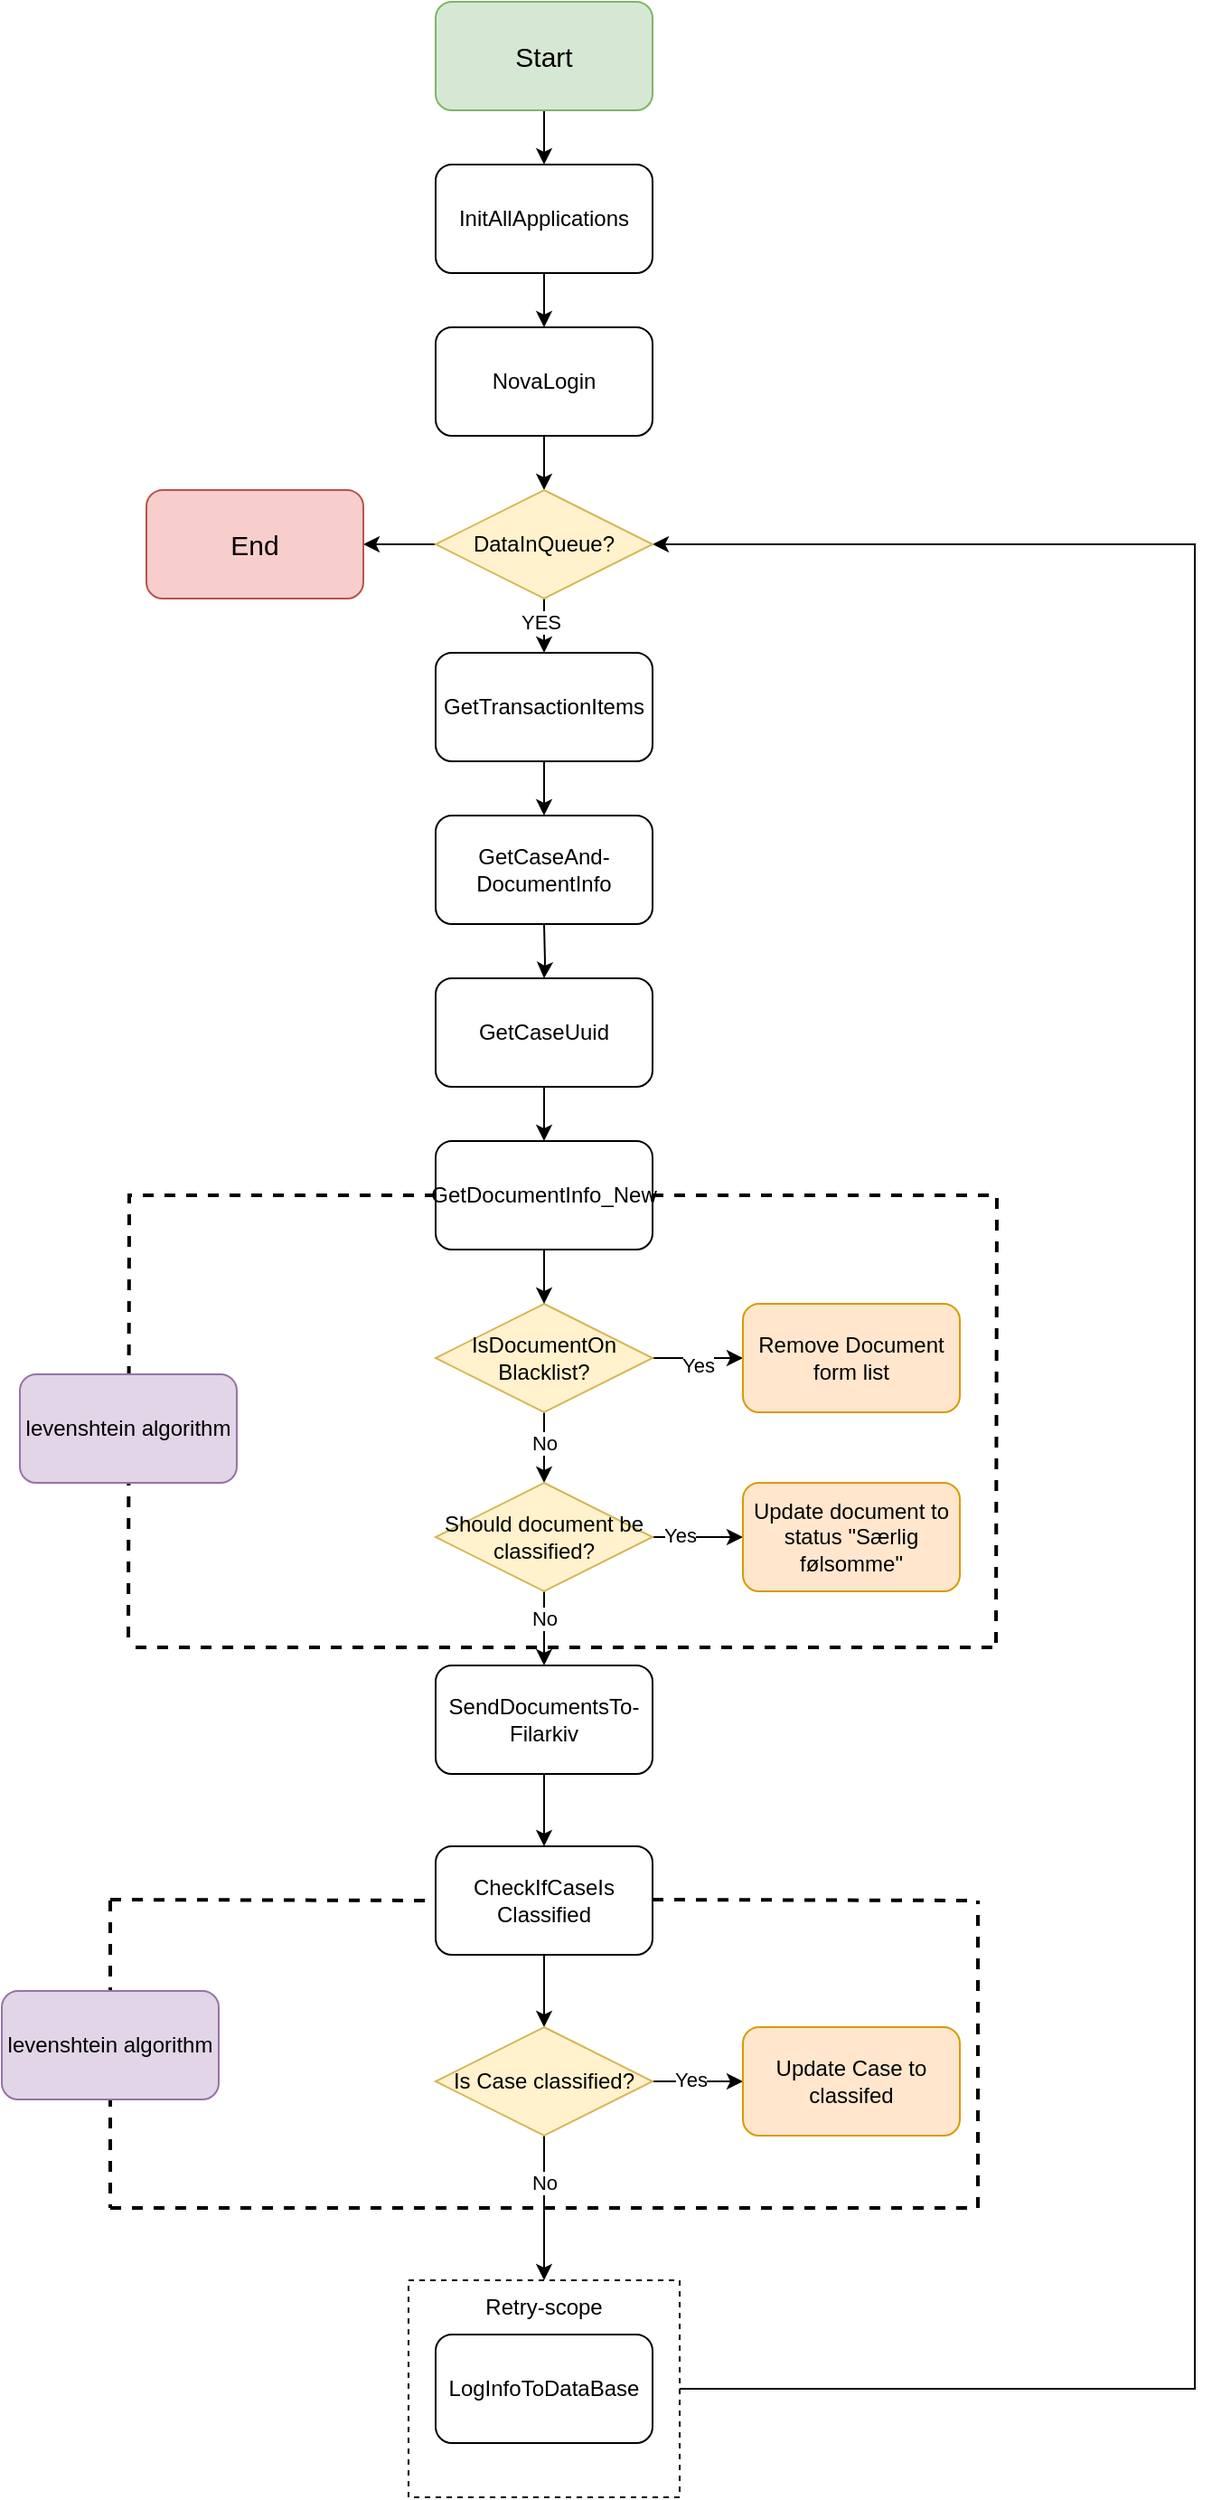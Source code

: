 <mxfile version="24.4.15" type="device">
  <diagram name="Side-1" id="EmNSNZuSTvsAi7yGus28">
    <mxGraphModel dx="1386" dy="879" grid="1" gridSize="10" guides="1" tooltips="1" connect="1" arrows="1" fold="1" page="1" pageScale="1" pageWidth="827" pageHeight="1169" math="0" shadow="0">
      <root>
        <mxCell id="0" />
        <mxCell id="1" parent="0" />
        <mxCell id="oCF1eo-7Pd1A6ewJWuHW-16" style="edgeStyle=orthogonalEdgeStyle;rounded=0;orthogonalLoop=1;jettySize=auto;html=1;entryX=1;entryY=0.5;entryDx=0;entryDy=0;" edge="1" parent="1" source="oCF1eo-7Pd1A6ewJWuHW-1" target="ILVo8w2cHF-E_sm-6Jmi-12">
          <mxGeometry relative="1" as="geometry">
            <Array as="points">
              <mxPoint x="760" y="1400" />
              <mxPoint x="760" y="380" />
            </Array>
          </mxGeometry>
        </mxCell>
        <mxCell id="oCF1eo-7Pd1A6ewJWuHW-1" value="" style="rounded=0;whiteSpace=wrap;html=1;dashed=1;" vertex="1" parent="1">
          <mxGeometry x="325" y="1340" width="150" height="120" as="geometry" />
        </mxCell>
        <mxCell id="ILVo8w2cHF-E_sm-6Jmi-4" value="" style="edgeStyle=orthogonalEdgeStyle;rounded=0;orthogonalLoop=1;jettySize=auto;html=1;" parent="1" source="ILVo8w2cHF-E_sm-6Jmi-1" target="ILVo8w2cHF-E_sm-6Jmi-2" edge="1">
          <mxGeometry relative="1" as="geometry" />
        </mxCell>
        <mxCell id="ILVo8w2cHF-E_sm-6Jmi-1" value="&lt;font style=&quot;font-size: 15px;&quot;&gt;Start&lt;/font&gt;" style="rounded=1;whiteSpace=wrap;html=1;fillColor=#d5e8d4;strokeColor=#82b366;" parent="1" vertex="1">
          <mxGeometry x="340" y="80" width="120" height="60" as="geometry" />
        </mxCell>
        <mxCell id="ILVo8w2cHF-E_sm-6Jmi-5" value="" style="edgeStyle=orthogonalEdgeStyle;rounded=0;orthogonalLoop=1;jettySize=auto;html=1;" parent="1" source="ILVo8w2cHF-E_sm-6Jmi-2" target="ILVo8w2cHF-E_sm-6Jmi-3" edge="1">
          <mxGeometry relative="1" as="geometry" />
        </mxCell>
        <mxCell id="ILVo8w2cHF-E_sm-6Jmi-2" value="InitAllApplications" style="rounded=1;whiteSpace=wrap;html=1;" parent="1" vertex="1">
          <mxGeometry x="340" y="170" width="120" height="60" as="geometry" />
        </mxCell>
        <mxCell id="ILVo8w2cHF-E_sm-6Jmi-9" value="" style="edgeStyle=orthogonalEdgeStyle;rounded=0;orthogonalLoop=1;jettySize=auto;html=1;" parent="1" source="ILVo8w2cHF-E_sm-6Jmi-3" edge="1">
          <mxGeometry relative="1" as="geometry">
            <mxPoint x="400" y="350" as="targetPoint" />
          </mxGeometry>
        </mxCell>
        <mxCell id="ILVo8w2cHF-E_sm-6Jmi-3" value="NovaLogin" style="rounded=1;whiteSpace=wrap;html=1;" parent="1" vertex="1">
          <mxGeometry x="340" y="260" width="120" height="60" as="geometry" />
        </mxCell>
        <mxCell id="tiw_ZWmf1H6Ed3Wsa5TR-1" value="" style="edgeStyle=orthogonalEdgeStyle;rounded=0;orthogonalLoop=1;jettySize=auto;html=1;" parent="1" source="ILVo8w2cHF-E_sm-6Jmi-12" target="ILVo8w2cHF-E_sm-6Jmi-26" edge="1">
          <mxGeometry relative="1" as="geometry" />
        </mxCell>
        <mxCell id="tiw_ZWmf1H6Ed3Wsa5TR-3" value="YES" style="edgeLabel;html=1;align=center;verticalAlign=middle;resizable=0;points=[];" parent="tiw_ZWmf1H6Ed3Wsa5TR-1" vertex="1" connectable="0">
          <mxGeometry x="0.32" y="-2" relative="1" as="geometry">
            <mxPoint as="offset" />
          </mxGeometry>
        </mxCell>
        <mxCell id="tiw_ZWmf1H6Ed3Wsa5TR-57" value="" style="edgeStyle=orthogonalEdgeStyle;rounded=0;orthogonalLoop=1;jettySize=auto;html=1;" parent="1" source="ILVo8w2cHF-E_sm-6Jmi-12" target="tiw_ZWmf1H6Ed3Wsa5TR-56" edge="1">
          <mxGeometry relative="1" as="geometry" />
        </mxCell>
        <mxCell id="ILVo8w2cHF-E_sm-6Jmi-12" value="DataInQueue?" style="rhombus;whiteSpace=wrap;html=1;fillColor=#fff2cc;strokeColor=#d6b656;" parent="1" vertex="1">
          <mxGeometry x="340" y="350" width="120" height="60" as="geometry" />
        </mxCell>
        <mxCell id="oCF1eo-7Pd1A6ewJWuHW-4" value="" style="edgeStyle=orthogonalEdgeStyle;rounded=0;orthogonalLoop=1;jettySize=auto;html=1;" edge="1" parent="1" source="ILVo8w2cHF-E_sm-6Jmi-26" target="tiw_ZWmf1H6Ed3Wsa5TR-8">
          <mxGeometry relative="1" as="geometry" />
        </mxCell>
        <mxCell id="ILVo8w2cHF-E_sm-6Jmi-26" value="GetTransactionItems" style="rounded=1;whiteSpace=wrap;html=1;" parent="1" vertex="1">
          <mxGeometry x="340" y="440" width="120" height="60" as="geometry" />
        </mxCell>
        <mxCell id="tiw_ZWmf1H6Ed3Wsa5TR-12" value="" style="edgeStyle=orthogonalEdgeStyle;rounded=0;orthogonalLoop=1;jettySize=auto;html=1;" parent="1" target="tiw_ZWmf1H6Ed3Wsa5TR-11" edge="1">
          <mxGeometry relative="1" as="geometry">
            <mxPoint x="400" y="590" as="sourcePoint" />
          </mxGeometry>
        </mxCell>
        <mxCell id="tiw_ZWmf1H6Ed3Wsa5TR-18" value="" style="edgeStyle=orthogonalEdgeStyle;rounded=0;orthogonalLoop=1;jettySize=auto;html=1;" parent="1" source="ILVo8w2cHF-E_sm-6Jmi-37" target="tiw_ZWmf1H6Ed3Wsa5TR-17" edge="1">
          <mxGeometry relative="1" as="geometry" />
        </mxCell>
        <mxCell id="tiw_ZWmf1H6Ed3Wsa5TR-20" value="Yes" style="edgeLabel;html=1;align=center;verticalAlign=middle;resizable=0;points=[];" parent="tiw_ZWmf1H6Ed3Wsa5TR-18" vertex="1" connectable="0">
          <mxGeometry y="-4" relative="1" as="geometry">
            <mxPoint as="offset" />
          </mxGeometry>
        </mxCell>
        <mxCell id="9xVxmHGgAqTydOeY11Fq-2" value="" style="edgeStyle=orthogonalEdgeStyle;rounded=0;orthogonalLoop=1;jettySize=auto;html=1;" parent="1" source="ILVo8w2cHF-E_sm-6Jmi-37" target="9xVxmHGgAqTydOeY11Fq-1" edge="1">
          <mxGeometry relative="1" as="geometry" />
        </mxCell>
        <mxCell id="9xVxmHGgAqTydOeY11Fq-8" value="No" style="edgeLabel;html=1;align=center;verticalAlign=middle;resizable=0;points=[];" parent="9xVxmHGgAqTydOeY11Fq-2" vertex="1" connectable="0">
          <mxGeometry x="-0.171" relative="1" as="geometry">
            <mxPoint as="offset" />
          </mxGeometry>
        </mxCell>
        <mxCell id="ILVo8w2cHF-E_sm-6Jmi-37" value="IsDocumentOn&lt;br&gt;Blacklist?" style="rhombus;whiteSpace=wrap;html=1;fillColor=#fff2cc;strokeColor=#d6b656;" parent="1" vertex="1">
          <mxGeometry x="340" y="800" width="120" height="60" as="geometry" />
        </mxCell>
        <mxCell id="ILVo8w2cHF-E_sm-6Jmi-41" value="LogInfoToDataBase" style="rounded=1;whiteSpace=wrap;html=1;" parent="1" vertex="1">
          <mxGeometry x="340" y="1370" width="120" height="60" as="geometry" />
        </mxCell>
        <mxCell id="tiw_ZWmf1H6Ed3Wsa5TR-8" value="GetCaseAnd-&lt;br&gt;DocumentInfo" style="rounded=1;whiteSpace=wrap;html=1;" parent="1" vertex="1">
          <mxGeometry x="340" y="530" width="120" height="60" as="geometry" />
        </mxCell>
        <mxCell id="tiw_ZWmf1H6Ed3Wsa5TR-14" value="" style="edgeStyle=orthogonalEdgeStyle;rounded=0;orthogonalLoop=1;jettySize=auto;html=1;" parent="1" source="tiw_ZWmf1H6Ed3Wsa5TR-11" target="tiw_ZWmf1H6Ed3Wsa5TR-13" edge="1">
          <mxGeometry relative="1" as="geometry" />
        </mxCell>
        <mxCell id="tiw_ZWmf1H6Ed3Wsa5TR-11" value="GetCaseUuid" style="rounded=1;whiteSpace=wrap;html=1;" parent="1" vertex="1">
          <mxGeometry x="340" y="620" width="120" height="60" as="geometry" />
        </mxCell>
        <mxCell id="tiw_ZWmf1H6Ed3Wsa5TR-16" value="" style="edgeStyle=orthogonalEdgeStyle;rounded=0;orthogonalLoop=1;jettySize=auto;html=1;" parent="1" source="tiw_ZWmf1H6Ed3Wsa5TR-13" target="ILVo8w2cHF-E_sm-6Jmi-37" edge="1">
          <mxGeometry relative="1" as="geometry" />
        </mxCell>
        <mxCell id="9xVxmHGgAqTydOeY11Fq-12" style="edgeStyle=orthogonalEdgeStyle;rounded=0;orthogonalLoop=1;jettySize=auto;html=1;endArrow=none;endFill=0;dashed=1;strokeWidth=2;" parent="1" source="tiw_ZWmf1H6Ed3Wsa5TR-13" edge="1">
          <mxGeometry relative="1" as="geometry">
            <mxPoint x="650" y="990" as="targetPoint" />
          </mxGeometry>
        </mxCell>
        <mxCell id="9xVxmHGgAqTydOeY11Fq-13" style="edgeStyle=orthogonalEdgeStyle;rounded=0;orthogonalLoop=1;jettySize=auto;html=1;endArrow=none;endFill=0;dashed=1;strokeWidth=2;" parent="1" source="tiw_ZWmf1H6Ed3Wsa5TR-13" edge="1">
          <mxGeometry relative="1" as="geometry">
            <mxPoint x="170" y="990" as="targetPoint" />
          </mxGeometry>
        </mxCell>
        <mxCell id="tiw_ZWmf1H6Ed3Wsa5TR-13" value="GetDocumentInfo_New" style="rounded=1;whiteSpace=wrap;html=1;" parent="1" vertex="1">
          <mxGeometry x="340" y="710" width="120" height="60" as="geometry" />
        </mxCell>
        <mxCell id="tiw_ZWmf1H6Ed3Wsa5TR-17" value="Remove Document&lt;br&gt;form list" style="rounded=1;whiteSpace=wrap;html=1;fillColor=#ffe6cc;strokeColor=#d79b00;" parent="1" vertex="1">
          <mxGeometry x="510" y="800" width="120" height="60" as="geometry" />
        </mxCell>
        <mxCell id="9xVxmHGgAqTydOeY11Fq-18" value="" style="edgeStyle=orthogonalEdgeStyle;rounded=0;orthogonalLoop=1;jettySize=auto;html=1;" parent="1" source="tiw_ZWmf1H6Ed3Wsa5TR-31" target="9xVxmHGgAqTydOeY11Fq-17" edge="1">
          <mxGeometry relative="1" as="geometry" />
        </mxCell>
        <mxCell id="tiw_ZWmf1H6Ed3Wsa5TR-31" value="SendDocumentsTo-&lt;br&gt;Filarkiv" style="rounded=1;whiteSpace=wrap;html=1;" parent="1" vertex="1">
          <mxGeometry x="340" y="1000" width="120" height="60" as="geometry" />
        </mxCell>
        <mxCell id="tiw_ZWmf1H6Ed3Wsa5TR-56" value="&lt;font style=&quot;font-size: 15px;&quot;&gt;End&lt;/font&gt;" style="rounded=1;whiteSpace=wrap;html=1;fillColor=#f8cecc;strokeColor=#b85450;" parent="1" vertex="1">
          <mxGeometry x="180" y="350" width="120" height="60" as="geometry" />
        </mxCell>
        <mxCell id="9xVxmHGgAqTydOeY11Fq-3" value="" style="edgeStyle=orthogonalEdgeStyle;rounded=0;orthogonalLoop=1;jettySize=auto;html=1;" parent="1" source="9xVxmHGgAqTydOeY11Fq-1" edge="1">
          <mxGeometry relative="1" as="geometry">
            <mxPoint x="400" y="1000" as="targetPoint" />
          </mxGeometry>
        </mxCell>
        <mxCell id="9xVxmHGgAqTydOeY11Fq-7" value="No" style="edgeLabel;html=1;align=center;verticalAlign=middle;resizable=0;points=[];" parent="9xVxmHGgAqTydOeY11Fq-3" vertex="1" connectable="0">
          <mxGeometry x="-0.268" relative="1" as="geometry">
            <mxPoint as="offset" />
          </mxGeometry>
        </mxCell>
        <mxCell id="9xVxmHGgAqTydOeY11Fq-5" value="" style="edgeStyle=orthogonalEdgeStyle;rounded=0;orthogonalLoop=1;jettySize=auto;html=1;" parent="1" source="9xVxmHGgAqTydOeY11Fq-1" target="9xVxmHGgAqTydOeY11Fq-4" edge="1">
          <mxGeometry relative="1" as="geometry" />
        </mxCell>
        <mxCell id="9xVxmHGgAqTydOeY11Fq-6" value="Yes" style="edgeLabel;html=1;align=center;verticalAlign=middle;resizable=0;points=[];" parent="9xVxmHGgAqTydOeY11Fq-5" vertex="1" connectable="0">
          <mxGeometry x="-0.4" y="1" relative="1" as="geometry">
            <mxPoint as="offset" />
          </mxGeometry>
        </mxCell>
        <mxCell id="9xVxmHGgAqTydOeY11Fq-1" value="Should document be classified?" style="rhombus;whiteSpace=wrap;html=1;fillColor=#fff2cc;strokeColor=#d6b656;" parent="1" vertex="1">
          <mxGeometry x="340" y="899" width="120" height="60" as="geometry" />
        </mxCell>
        <mxCell id="9xVxmHGgAqTydOeY11Fq-4" value="Update document to status &quot;Særlig følsomme&quot;" style="rounded=1;whiteSpace=wrap;html=1;fillColor=#ffe6cc;strokeColor=#d79b00;" parent="1" vertex="1">
          <mxGeometry x="510" y="899" width="120" height="60" as="geometry" />
        </mxCell>
        <mxCell id="9xVxmHGgAqTydOeY11Fq-11" value="levenshtein algorithm" style="rounded=1;whiteSpace=wrap;html=1;fillColor=#e1d5e7;strokeColor=#9673a6;" parent="1" vertex="1">
          <mxGeometry x="110" y="839" width="120" height="60" as="geometry" />
        </mxCell>
        <mxCell id="9xVxmHGgAqTydOeY11Fq-15" value="" style="endArrow=none;dashed=1;html=1;rounded=0;strokeWidth=2;" parent="1" edge="1">
          <mxGeometry width="50" height="50" relative="1" as="geometry">
            <mxPoint x="174" y="990" as="sourcePoint" />
            <mxPoint x="654" y="990" as="targetPoint" />
          </mxGeometry>
        </mxCell>
        <mxCell id="9xVxmHGgAqTydOeY11Fq-20" value="" style="edgeStyle=orthogonalEdgeStyle;rounded=0;orthogonalLoop=1;jettySize=auto;html=1;" parent="1" source="9xVxmHGgAqTydOeY11Fq-17" target="9xVxmHGgAqTydOeY11Fq-19" edge="1">
          <mxGeometry relative="1" as="geometry" />
        </mxCell>
        <mxCell id="9xVxmHGgAqTydOeY11Fq-17" value="CheckIfCaseIs&lt;div&gt;Classified&lt;/div&gt;" style="rounded=1;whiteSpace=wrap;html=1;" parent="1" vertex="1">
          <mxGeometry x="340" y="1100" width="120" height="60" as="geometry" />
        </mxCell>
        <mxCell id="9xVxmHGgAqTydOeY11Fq-21" value="" style="edgeStyle=orthogonalEdgeStyle;rounded=0;orthogonalLoop=1;jettySize=auto;html=1;entryX=0.5;entryY=0;entryDx=0;entryDy=0;" parent="1" source="9xVxmHGgAqTydOeY11Fq-19" target="oCF1eo-7Pd1A6ewJWuHW-2" edge="1">
          <mxGeometry relative="1" as="geometry">
            <mxPoint x="400" y="1300" as="targetPoint" />
          </mxGeometry>
        </mxCell>
        <mxCell id="9xVxmHGgAqTydOeY11Fq-22" value="No" style="edgeLabel;html=1;align=center;verticalAlign=middle;resizable=0;points=[];" parent="9xVxmHGgAqTydOeY11Fq-21" vertex="1" connectable="0">
          <mxGeometry x="-0.35" relative="1" as="geometry">
            <mxPoint as="offset" />
          </mxGeometry>
        </mxCell>
        <mxCell id="9xVxmHGgAqTydOeY11Fq-25" value="" style="edgeStyle=orthogonalEdgeStyle;rounded=0;orthogonalLoop=1;jettySize=auto;html=1;" parent="1" source="9xVxmHGgAqTydOeY11Fq-19" target="9xVxmHGgAqTydOeY11Fq-23" edge="1">
          <mxGeometry relative="1" as="geometry" />
        </mxCell>
        <mxCell id="9xVxmHGgAqTydOeY11Fq-27" value="Yes" style="edgeLabel;html=1;align=center;verticalAlign=middle;resizable=0;points=[];" parent="9xVxmHGgAqTydOeY11Fq-25" vertex="1" connectable="0">
          <mxGeometry x="-0.16" y="1" relative="1" as="geometry">
            <mxPoint as="offset" />
          </mxGeometry>
        </mxCell>
        <mxCell id="9xVxmHGgAqTydOeY11Fq-19" value="Is Case classified?" style="rhombus;whiteSpace=wrap;html=1;fillColor=#fff2cc;strokeColor=#d6b656;" parent="1" vertex="1">
          <mxGeometry x="340" y="1200" width="120" height="60" as="geometry" />
        </mxCell>
        <mxCell id="9xVxmHGgAqTydOeY11Fq-23" value="Update Case to classifed" style="rounded=1;whiteSpace=wrap;html=1;fillColor=#ffe6cc;strokeColor=#d79b00;" parent="1" vertex="1">
          <mxGeometry x="510" y="1200" width="120" height="60" as="geometry" />
        </mxCell>
        <mxCell id="oCF1eo-7Pd1A6ewJWuHW-2" value="Retry-scope" style="text;html=1;align=center;verticalAlign=middle;whiteSpace=wrap;rounded=0;" vertex="1" parent="1">
          <mxGeometry x="360" y="1340" width="80" height="30" as="geometry" />
        </mxCell>
        <mxCell id="oCF1eo-7Pd1A6ewJWuHW-5" value="" style="endArrow=none;dashed=1;html=1;rounded=0;strokeWidth=2;" edge="1" parent="1">
          <mxGeometry width="50" height="50" relative="1" as="geometry">
            <mxPoint x="160" y="1300" as="sourcePoint" />
            <mxPoint x="640" y="1300" as="targetPoint" />
          </mxGeometry>
        </mxCell>
        <mxCell id="oCF1eo-7Pd1A6ewJWuHW-9" value="" style="endArrow=none;dashed=1;html=1;rounded=0;strokeWidth=2;" edge="1" parent="1">
          <mxGeometry width="50" height="50" relative="1" as="geometry">
            <mxPoint x="460" y="1129.5" as="sourcePoint" />
            <mxPoint x="640" y="1130" as="targetPoint" />
          </mxGeometry>
        </mxCell>
        <mxCell id="oCF1eo-7Pd1A6ewJWuHW-10" value="" style="endArrow=none;dashed=1;html=1;rounded=0;strokeWidth=2;" edge="1" parent="1">
          <mxGeometry width="50" height="50" relative="1" as="geometry">
            <mxPoint x="640" y="1300" as="sourcePoint" />
            <mxPoint x="640" y="1130" as="targetPoint" />
          </mxGeometry>
        </mxCell>
        <mxCell id="oCF1eo-7Pd1A6ewJWuHW-11" value="" style="endArrow=none;dashed=1;html=1;rounded=0;strokeWidth=2;" edge="1" parent="1">
          <mxGeometry width="50" height="50" relative="1" as="geometry">
            <mxPoint x="160" y="1129.5" as="sourcePoint" />
            <mxPoint x="340" y="1130" as="targetPoint" />
          </mxGeometry>
        </mxCell>
        <mxCell id="oCF1eo-7Pd1A6ewJWuHW-12" value="" style="endArrow=none;dashed=1;html=1;rounded=0;strokeWidth=2;" edge="1" parent="1">
          <mxGeometry width="50" height="50" relative="1" as="geometry">
            <mxPoint x="160" y="1130" as="sourcePoint" />
            <mxPoint x="160" y="1300" as="targetPoint" />
          </mxGeometry>
        </mxCell>
        <mxCell id="oCF1eo-7Pd1A6ewJWuHW-13" value="levenshtein algorithm" style="rounded=1;whiteSpace=wrap;html=1;fillColor=#e1d5e7;strokeColor=#9673a6;" vertex="1" parent="1">
          <mxGeometry x="100" y="1180" width="120" height="60" as="geometry" />
        </mxCell>
      </root>
    </mxGraphModel>
  </diagram>
</mxfile>
